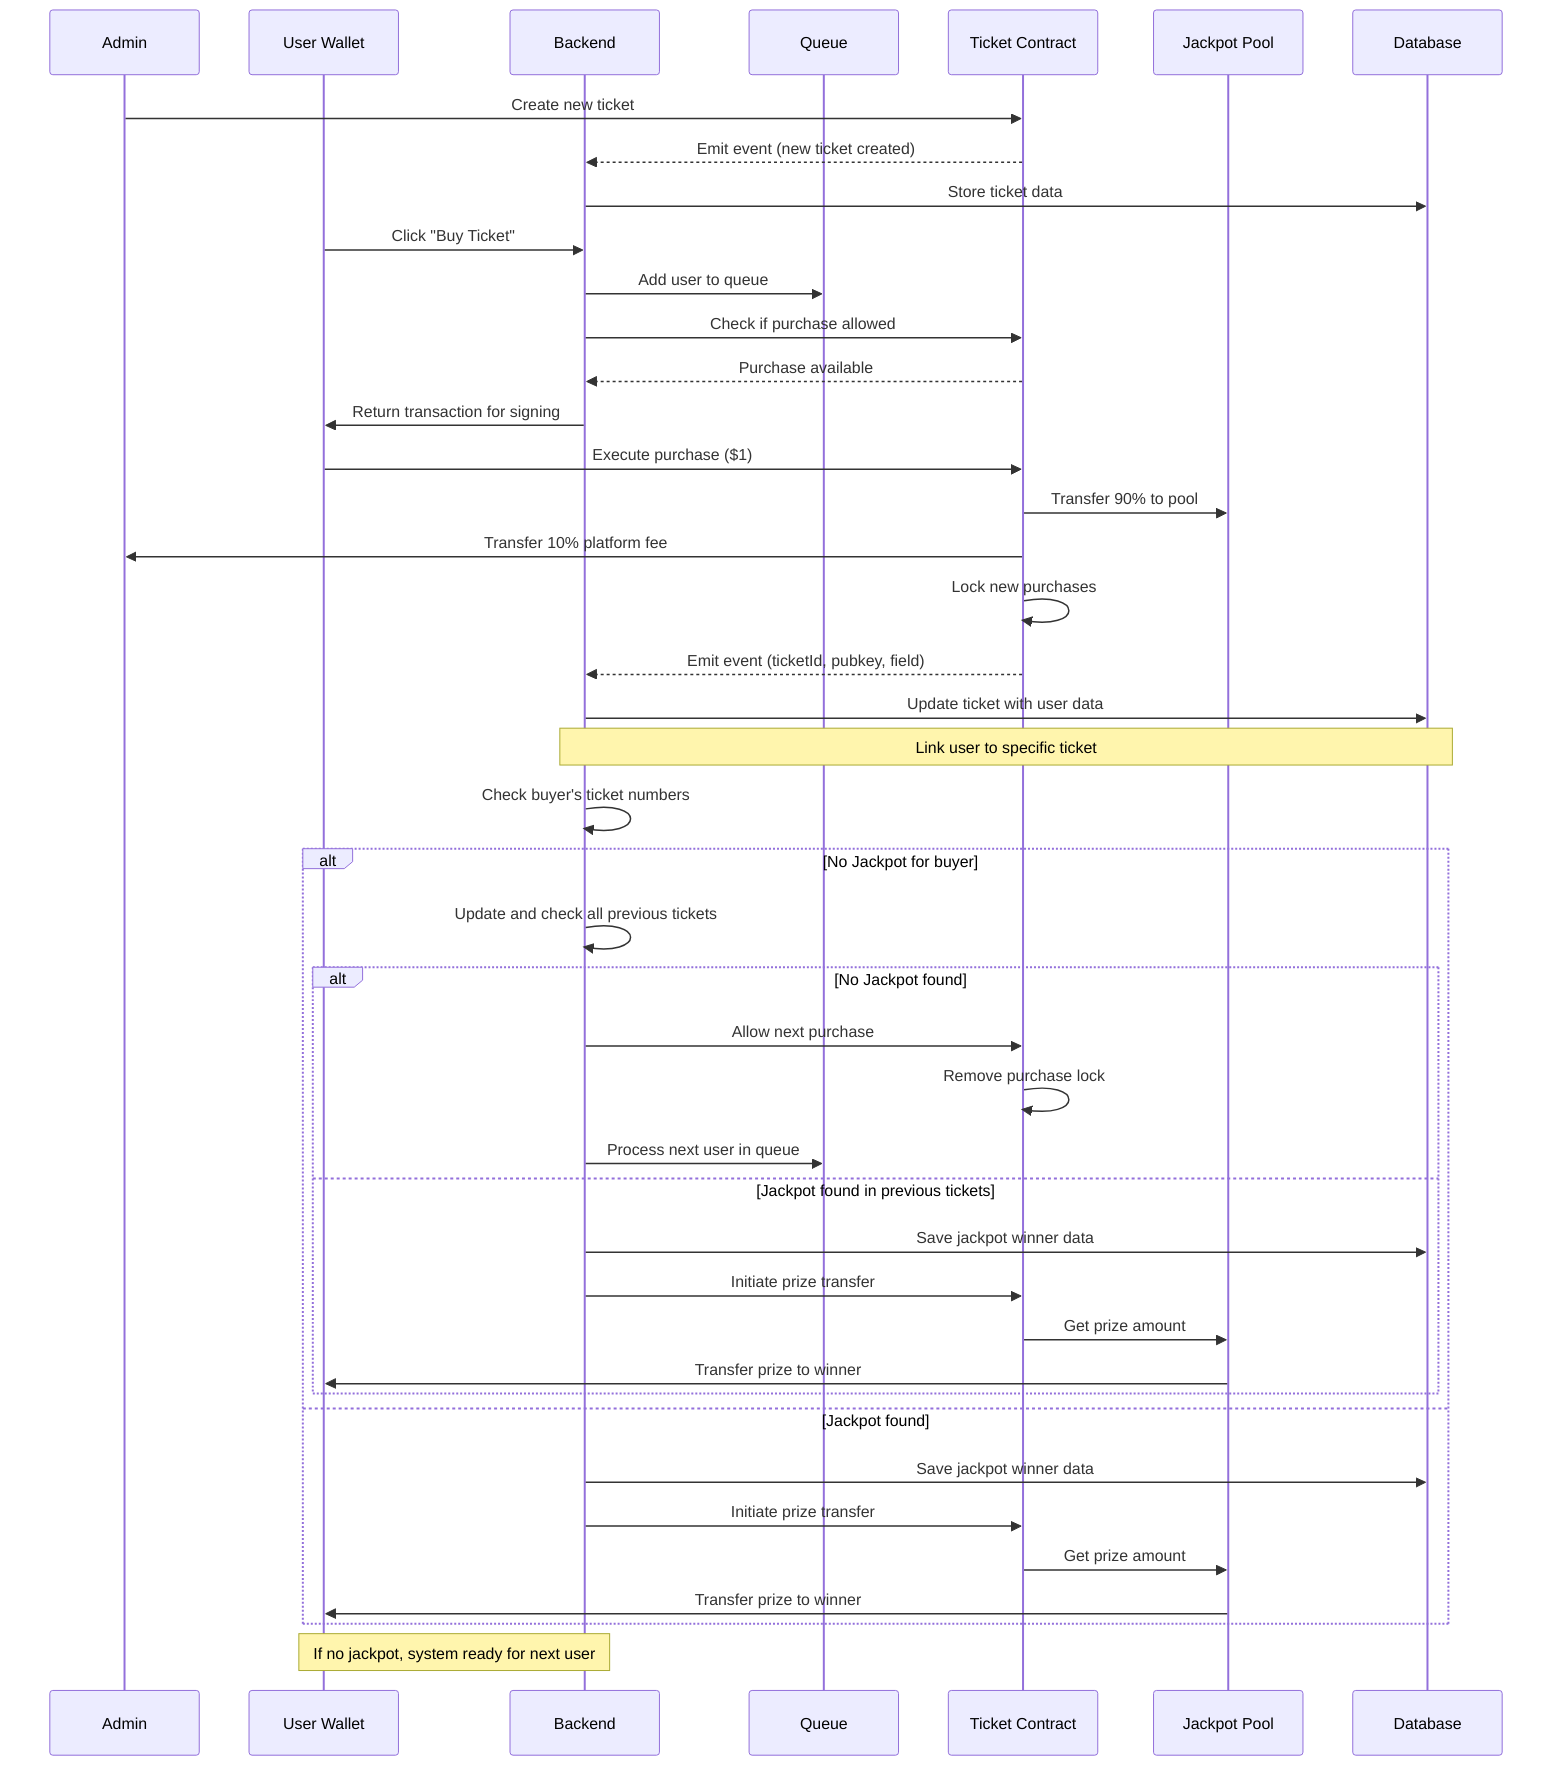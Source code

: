 sequenceDiagram
    participant A as Admin
    participant U as User Wallet
    participant B as Backend
    participant Q as Queue
    participant TC as Ticket Contract
    participant JP as Jackpot Pool
    participant DB as Database
    
    %% Создание тикета администратором
    A->>TC: Create new ticket
    TC-->>B: Emit event (new ticket created)
    B->>DB: Store ticket data
    
    %% Инициация покупки и очередь
    U->>B: Click "Buy Ticket"
    B->>Q: Add user to queue
    
    %% Проверка доступности
    B->>TC: Check if purchase allowed
    TC-->>B: Purchase available
    
    %% Формирование транзакции
    B->>U: Return transaction for signing
    
    %% Процесс покупки
    U->>TC: Execute purchase ($1)
    TC->>JP: Transfer 90% to pool
    TC->>A: Transfer 10% platform fee
    TC->>TC: Lock new purchases
    TC-->>B: Emit event (ticketId, pubkey, field)
    
    %% Обновление в базе данных
    B->>DB: Update ticket with user data
    Note over B,DB: Link user to specific ticket
    
    %% Проверка джекпота
    B->>B: Check buyer's ticket numbers
    
    alt No Jackpot for buyer
        B->>B: Update and check all previous tickets
        
        alt No Jackpot found
            B->>TC: Allow next purchase
            TC->>TC: Remove purchase lock
            B->>Q: Process next user in queue
        else Jackpot found in previous tickets
            B->>DB: Save jackpot winner data
            B->>TC: Initiate prize transfer
            TC->>JP: Get prize amount
            JP->>U: Transfer prize to winner
        end
        
    else Jackpot found
        B->>DB: Save jackpot winner data
        B->>TC: Initiate prize transfer
        TC->>JP: Get prize amount
        JP->>U: Transfer prize to winner
    end

    Note over U,B: If no jackpot, system ready for next user